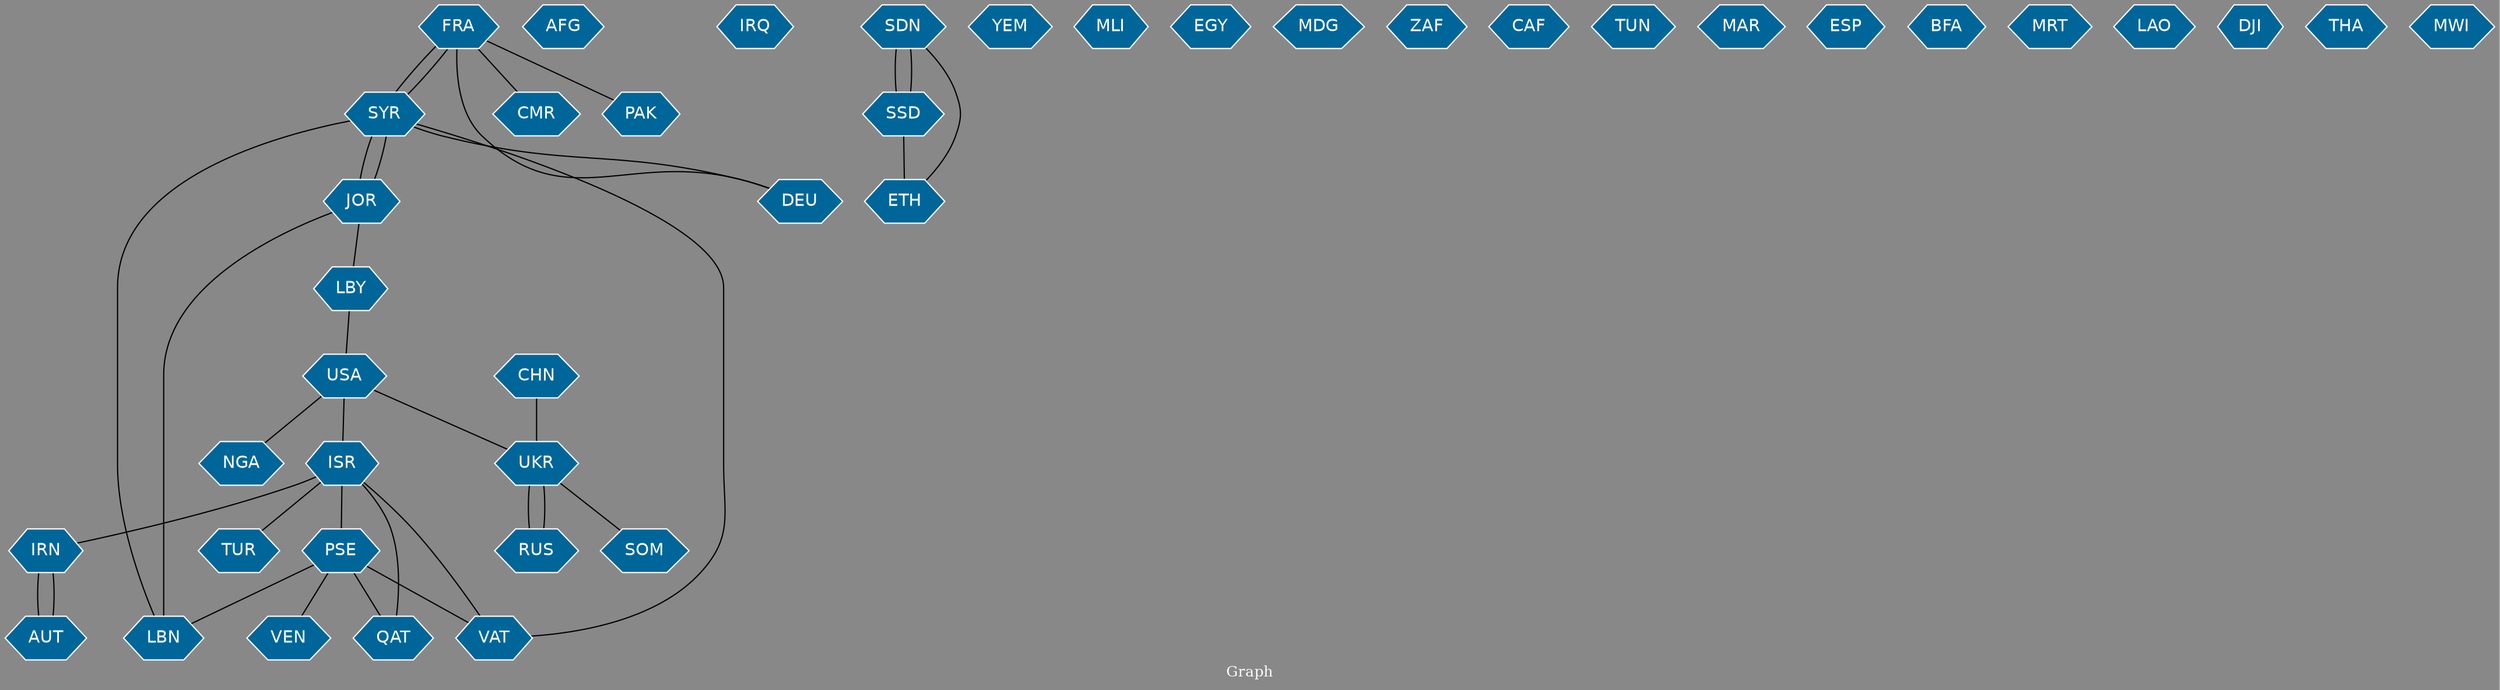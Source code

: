// Countries together in item graph
graph {
	graph [bgcolor="#888888" fontcolor=white fontsize=12 label="Graph" outputorder=edgesfirst overlap=prism]
	node [color=white fillcolor="#006699" fontcolor=white fontname=Helvetica shape=hexagon style=filled]
	edge [arrowhead=open color=black fontcolor=white fontname=Courier fontsize=12]
		FRA [label=FRA]
		SYR [label=SYR]
		AFG [label=AFG]
		IRQ [label=IRQ]
		SDN [label=SDN]
		SSD [label=SSD]
		IRN [label=IRN]
		AUT [label=AUT]
		UKR [label=UKR]
		ISR [label=ISR]
		USA [label=USA]
		NGA [label=NGA]
		YEM [label=YEM]
		RUS [label=RUS]
		LBY [label=LBY]
		MLI [label=MLI]
		EGY [label=EGY]
		PSE [label=PSE]
		MDG [label=MDG]
		CHN [label=CHN]
		JOR [label=JOR]
		LBN [label=LBN]
		QAT [label=QAT]
		ZAF [label=ZAF]
		SOM [label=SOM]
		CAF [label=CAF]
		TUN [label=TUN]
		MAR [label=MAR]
		TUR [label=TUR]
		ESP [label=ESP]
		BFA [label=BFA]
		MRT [label=MRT]
		VAT [label=VAT]
		VEN [label=VEN]
		CMR [label=CMR]
		LAO [label=LAO]
		DJI [label=DJI]
		THA [label=THA]
		ETH [label=ETH]
		PAK [label=PAK]
		MWI [label=MWI]
		DEU [label=DEU]
			USA -- ISR [weight=1]
			PSE -- VEN [weight=1]
			ISR -- PSE [weight=2]
			JOR -- LBN [weight=1]
			UKR -- RUS [weight=5]
			PSE -- LBN [weight=1]
			SSD -- ETH [weight=1]
			SYR -- JOR [weight=1]
			USA -- NGA [weight=1]
			ISR -- TUR [weight=1]
			SDN -- SSD [weight=5]
			SYR -- DEU [weight=1]
			IRN -- AUT [weight=2]
			FRA -- CMR [weight=1]
			UKR -- SOM [weight=1]
			JOR -- LBY [weight=1]
			PSE -- VAT [weight=1]
			ISR -- IRN [weight=1]
			CHN -- UKR [weight=1]
			LBN -- SYR [weight=1]
			SYR -- FRA [weight=1]
			RUS -- UKR [weight=4]
			VAT -- SYR [weight=1]
			QAT -- ISR [weight=1]
			LBY -- USA [weight=1]
			JOR -- SYR [weight=1]
			ETH -- SDN [weight=1]
			AUT -- IRN [weight=1]
			VAT -- ISR [weight=1]
			PSE -- QAT [weight=1]
			SSD -- SDN [weight=5]
			FRA -- DEU [weight=1]
			FRA -- SYR [weight=1]
			USA -- UKR [weight=1]
			FRA -- PAK [weight=1]
}